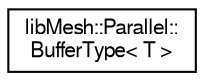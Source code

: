 digraph "Graphical Class Hierarchy"
{
  edge [fontname="FreeSans",fontsize="10",labelfontname="FreeSans",labelfontsize="10"];
  node [fontname="FreeSans",fontsize="10",shape=record];
  rankdir="LR";
  Node1 [label="libMesh::Parallel::\lBufferType\< T \>",height=0.2,width=0.4,color="black", fillcolor="white", style="filled",URL="$structlibMesh_1_1Parallel_1_1BufferType.html"];
}
